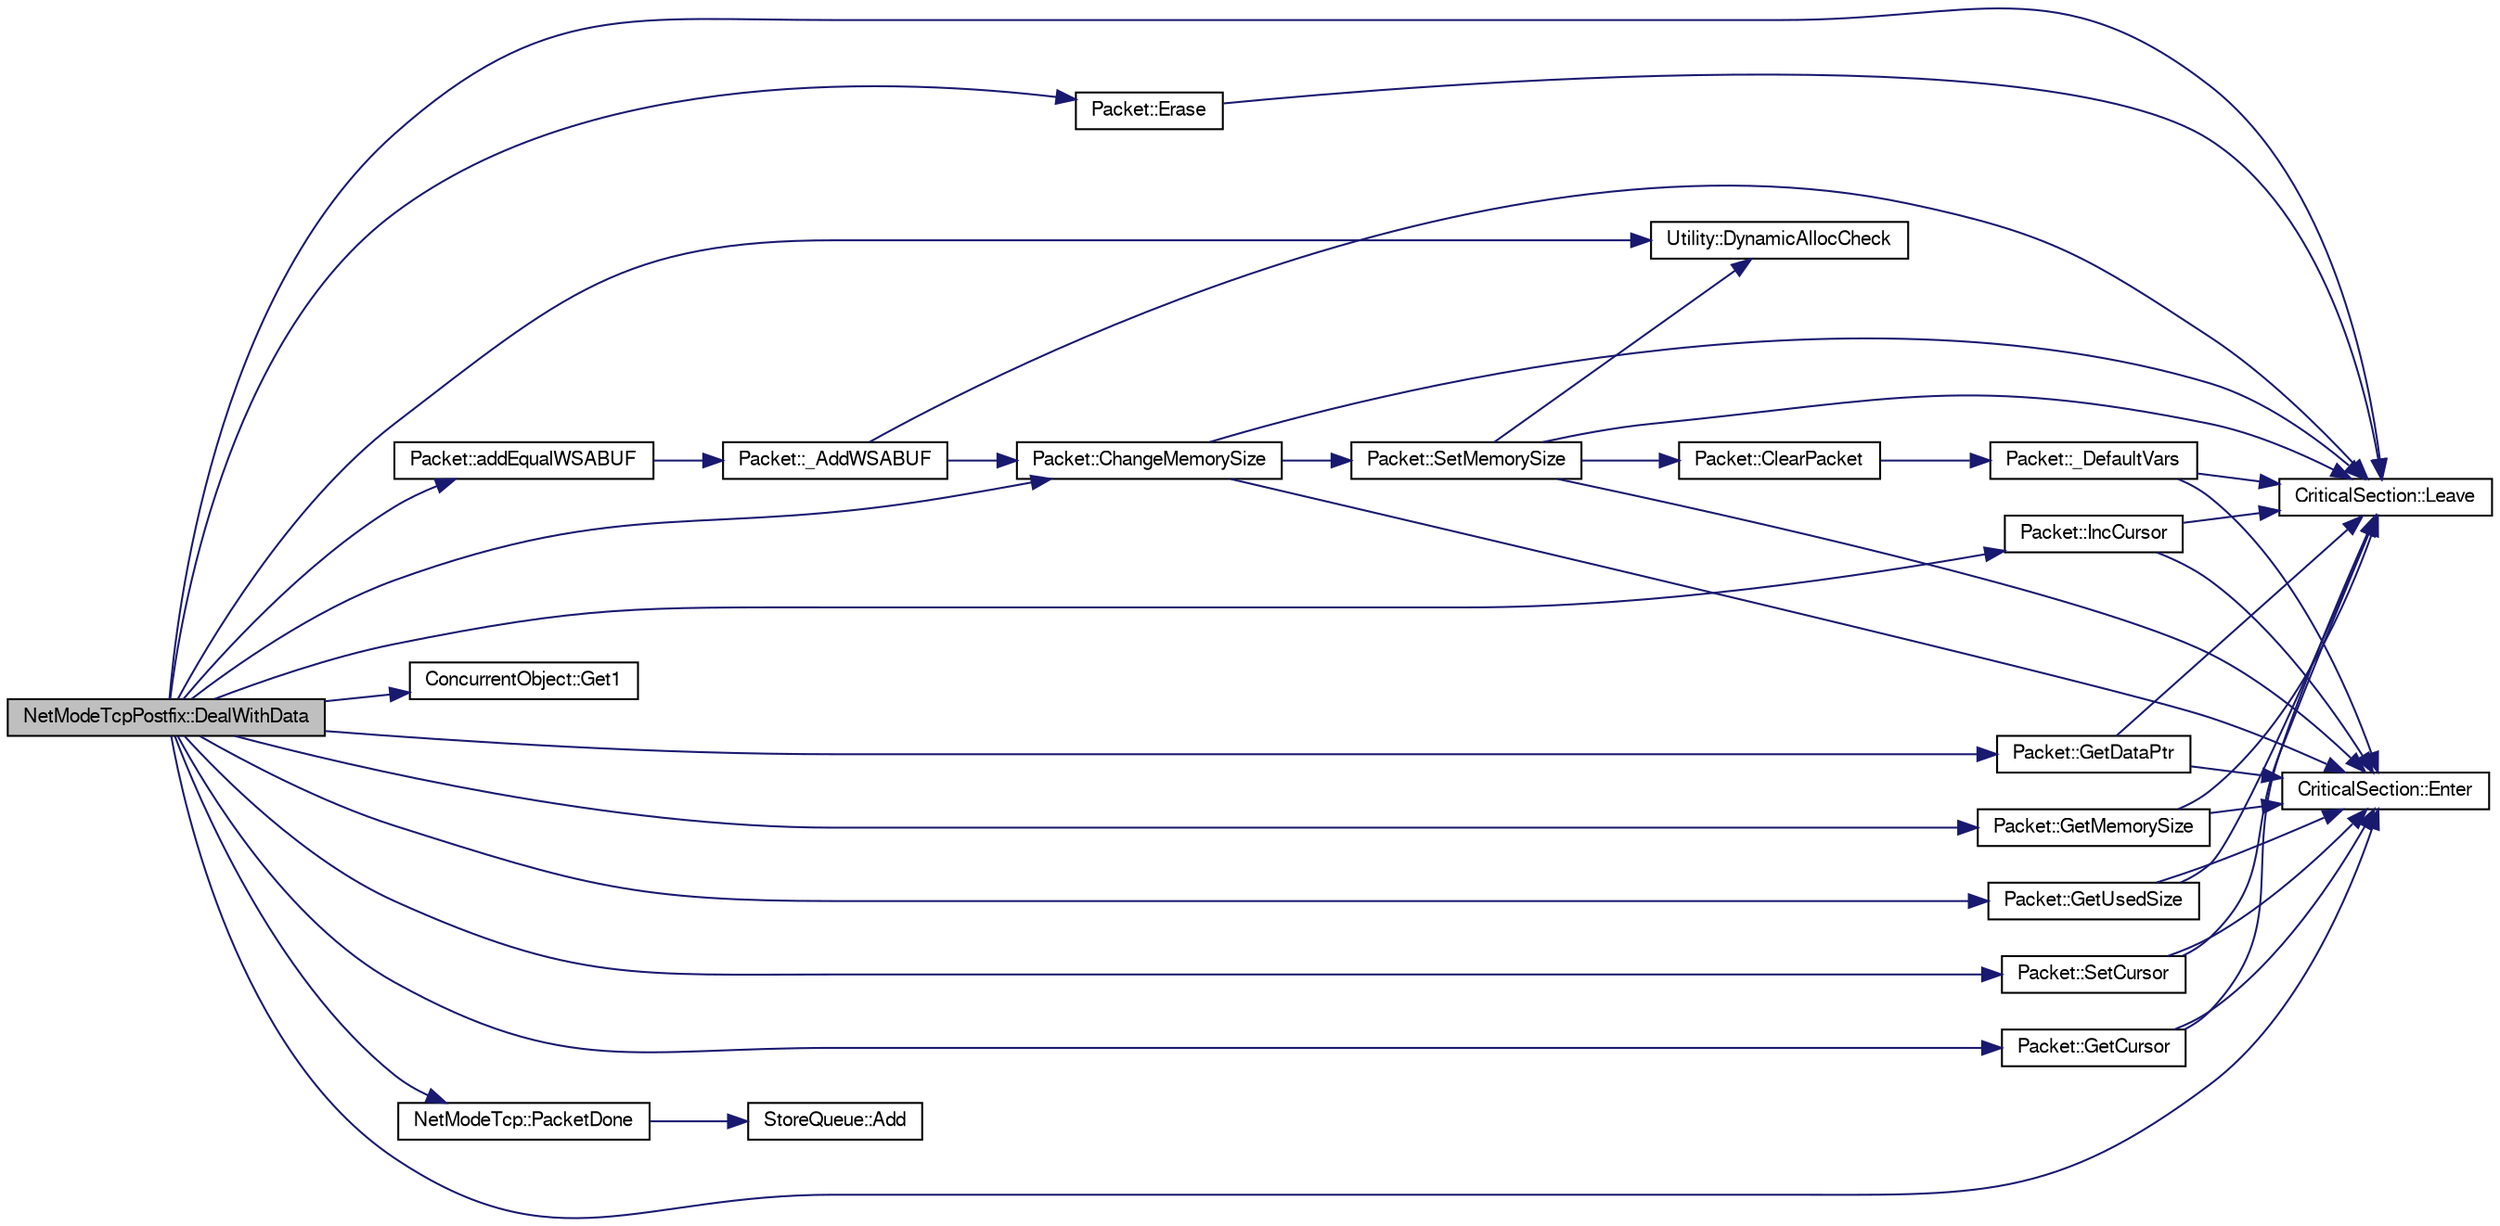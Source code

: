 digraph G
{
  edge [fontname="FreeSans",fontsize="10",labelfontname="FreeSans",labelfontsize="10"];
  node [fontname="FreeSans",fontsize="10",shape=record];
  rankdir=LR;
  Node1 [label="NetModeTcpPostfix::DealWithData",height=0.2,width=0.4,color="black", fillcolor="grey75", style="filled" fontcolor="black"];
  Node1 -> Node2 [color="midnightblue",fontsize="10",style="solid",fontname="FreeSans"];
  Node2 [label="Packet::addEqualWSABUF",height=0.2,width=0.4,color="black", fillcolor="white", style="filled",URL="$class_packet.html#a10eb8d42f70b985f311d4180bce14331"];
  Node2 -> Node3 [color="midnightblue",fontsize="10",style="solid",fontname="FreeSans"];
  Node3 [label="Packet::_AddWSABUF",height=0.2,width=0.4,color="black", fillcolor="white", style="filled",URL="$class_packet.html#ac4dee2aa279939236f3bea21d0fed88b"];
  Node3 -> Node4 [color="midnightblue",fontsize="10",style="solid",fontname="FreeSans"];
  Node4 [label="Packet::ChangeMemorySize",height=0.2,width=0.4,color="black", fillcolor="white", style="filled",URL="$class_packet.html#a131e4c72000a7bad642b00e81d07dfb1"];
  Node4 -> Node5 [color="midnightblue",fontsize="10",style="solid",fontname="FreeSans"];
  Node5 [label="CriticalSection::Enter",height=0.2,width=0.4,color="black", fillcolor="white", style="filled",URL="$class_critical_section.html#a509be5342b2f07ae06e1af5d9e08b871"];
  Node4 -> Node6 [color="midnightblue",fontsize="10",style="solid",fontname="FreeSans"];
  Node6 [label="CriticalSection::Leave",height=0.2,width=0.4,color="black", fillcolor="white", style="filled",URL="$class_critical_section.html#a6fa0931385f066492f31fc98e3fca657"];
  Node4 -> Node7 [color="midnightblue",fontsize="10",style="solid",fontname="FreeSans"];
  Node7 [label="Packet::SetMemorySize",height=0.2,width=0.4,color="black", fillcolor="white", style="filled",URL="$class_packet.html#a6a59836dfc9a2cbbc247264e223eee1a"];
  Node7 -> Node8 [color="midnightblue",fontsize="10",style="solid",fontname="FreeSans"];
  Node8 [label="Packet::ClearPacket",height=0.2,width=0.4,color="black", fillcolor="white", style="filled",URL="$class_packet.html#a3752c0fb6d3de548e56583af6b7d5dbe"];
  Node8 -> Node9 [color="midnightblue",fontsize="10",style="solid",fontname="FreeSans"];
  Node9 [label="Packet::_DefaultVars",height=0.2,width=0.4,color="black", fillcolor="white", style="filled",URL="$class_packet.html#abc3d3ae32845a645edbe4bcd8fa3bc5f"];
  Node9 -> Node5 [color="midnightblue",fontsize="10",style="solid",fontname="FreeSans"];
  Node9 -> Node6 [color="midnightblue",fontsize="10",style="solid",fontname="FreeSans"];
  Node7 -> Node10 [color="midnightblue",fontsize="10",style="solid",fontname="FreeSans"];
  Node10 [label="Utility::DynamicAllocCheck",height=0.2,width=0.4,color="black", fillcolor="white", style="filled",URL="$class_utility.html#ae9b88a37dc2e95519c938e673dd3de2c"];
  Node7 -> Node5 [color="midnightblue",fontsize="10",style="solid",fontname="FreeSans"];
  Node7 -> Node6 [color="midnightblue",fontsize="10",style="solid",fontname="FreeSans"];
  Node3 -> Node6 [color="midnightblue",fontsize="10",style="solid",fontname="FreeSans"];
  Node1 -> Node4 [color="midnightblue",fontsize="10",style="solid",fontname="FreeSans"];
  Node1 -> Node10 [color="midnightblue",fontsize="10",style="solid",fontname="FreeSans"];
  Node1 -> Node5 [color="midnightblue",fontsize="10",style="solid",fontname="FreeSans"];
  Node1 -> Node11 [color="midnightblue",fontsize="10",style="solid",fontname="FreeSans"];
  Node11 [label="Packet::Erase",height=0.2,width=0.4,color="black", fillcolor="white", style="filled",URL="$class_packet.html#ad7afb2af038c23fc29c09eddceeb4ebf"];
  Node11 -> Node6 [color="midnightblue",fontsize="10",style="solid",fontname="FreeSans"];
  Node1 -> Node12 [color="midnightblue",fontsize="10",style="solid",fontname="FreeSans"];
  Node12 [label="ConcurrentObject::Get1",height=0.2,width=0.4,color="black", fillcolor="white", style="filled",URL="$class_concurrent_object.html#a443b1a7eec5d662194846767c4b8b9cf"];
  Node1 -> Node13 [color="midnightblue",fontsize="10",style="solid",fontname="FreeSans"];
  Node13 [label="Packet::GetCursor",height=0.2,width=0.4,color="black", fillcolor="white", style="filled",URL="$class_packet.html#a4864d45925c6798a6199929a038ca7f3"];
  Node13 -> Node5 [color="midnightblue",fontsize="10",style="solid",fontname="FreeSans"];
  Node13 -> Node6 [color="midnightblue",fontsize="10",style="solid",fontname="FreeSans"];
  Node1 -> Node14 [color="midnightblue",fontsize="10",style="solid",fontname="FreeSans"];
  Node14 [label="Packet::GetDataPtr",height=0.2,width=0.4,color="black", fillcolor="white", style="filled",URL="$class_packet.html#a5cd834326344e1de941a122ec1cc21ce"];
  Node14 -> Node5 [color="midnightblue",fontsize="10",style="solid",fontname="FreeSans"];
  Node14 -> Node6 [color="midnightblue",fontsize="10",style="solid",fontname="FreeSans"];
  Node1 -> Node15 [color="midnightblue",fontsize="10",style="solid",fontname="FreeSans"];
  Node15 [label="Packet::GetMemorySize",height=0.2,width=0.4,color="black", fillcolor="white", style="filled",URL="$class_packet.html#a2488b5121b48f108f5acf5f85c234d8a"];
  Node15 -> Node5 [color="midnightblue",fontsize="10",style="solid",fontname="FreeSans"];
  Node15 -> Node6 [color="midnightblue",fontsize="10",style="solid",fontname="FreeSans"];
  Node1 -> Node16 [color="midnightblue",fontsize="10",style="solid",fontname="FreeSans"];
  Node16 [label="Packet::GetUsedSize",height=0.2,width=0.4,color="black", fillcolor="white", style="filled",URL="$class_packet.html#a443cddd3bfce9890d8ba59ffa42dbe1b"];
  Node16 -> Node5 [color="midnightblue",fontsize="10",style="solid",fontname="FreeSans"];
  Node16 -> Node6 [color="midnightblue",fontsize="10",style="solid",fontname="FreeSans"];
  Node1 -> Node17 [color="midnightblue",fontsize="10",style="solid",fontname="FreeSans"];
  Node17 [label="Packet::IncCursor",height=0.2,width=0.4,color="black", fillcolor="white", style="filled",URL="$class_packet.html#acc49a731fd83881c2d925ce1eccdefc2"];
  Node17 -> Node5 [color="midnightblue",fontsize="10",style="solid",fontname="FreeSans"];
  Node17 -> Node6 [color="midnightblue",fontsize="10",style="solid",fontname="FreeSans"];
  Node1 -> Node6 [color="midnightblue",fontsize="10",style="solid",fontname="FreeSans"];
  Node1 -> Node18 [color="midnightblue",fontsize="10",style="solid",fontname="FreeSans"];
  Node18 [label="NetModeTcp::PacketDone",height=0.2,width=0.4,color="black", fillcolor="white", style="filled",URL="$class_net_mode_tcp.html#ae2b4e1f46d694da79c2c21922537a2bf"];
  Node18 -> Node19 [color="midnightblue",fontsize="10",style="solid",fontname="FreeSans"];
  Node19 [label="StoreQueue::Add",height=0.2,width=0.4,color="black", fillcolor="white", style="filled",URL="$class_store_queue.html#a333cd8c9af7f748401c8ad97c1487556"];
  Node1 -> Node20 [color="midnightblue",fontsize="10",style="solid",fontname="FreeSans"];
  Node20 [label="Packet::SetCursor",height=0.2,width=0.4,color="black", fillcolor="white", style="filled",URL="$class_packet.html#addeffecd28116c91743d6dd908d1b9c6"];
  Node20 -> Node5 [color="midnightblue",fontsize="10",style="solid",fontname="FreeSans"];
  Node20 -> Node6 [color="midnightblue",fontsize="10",style="solid",fontname="FreeSans"];
}
